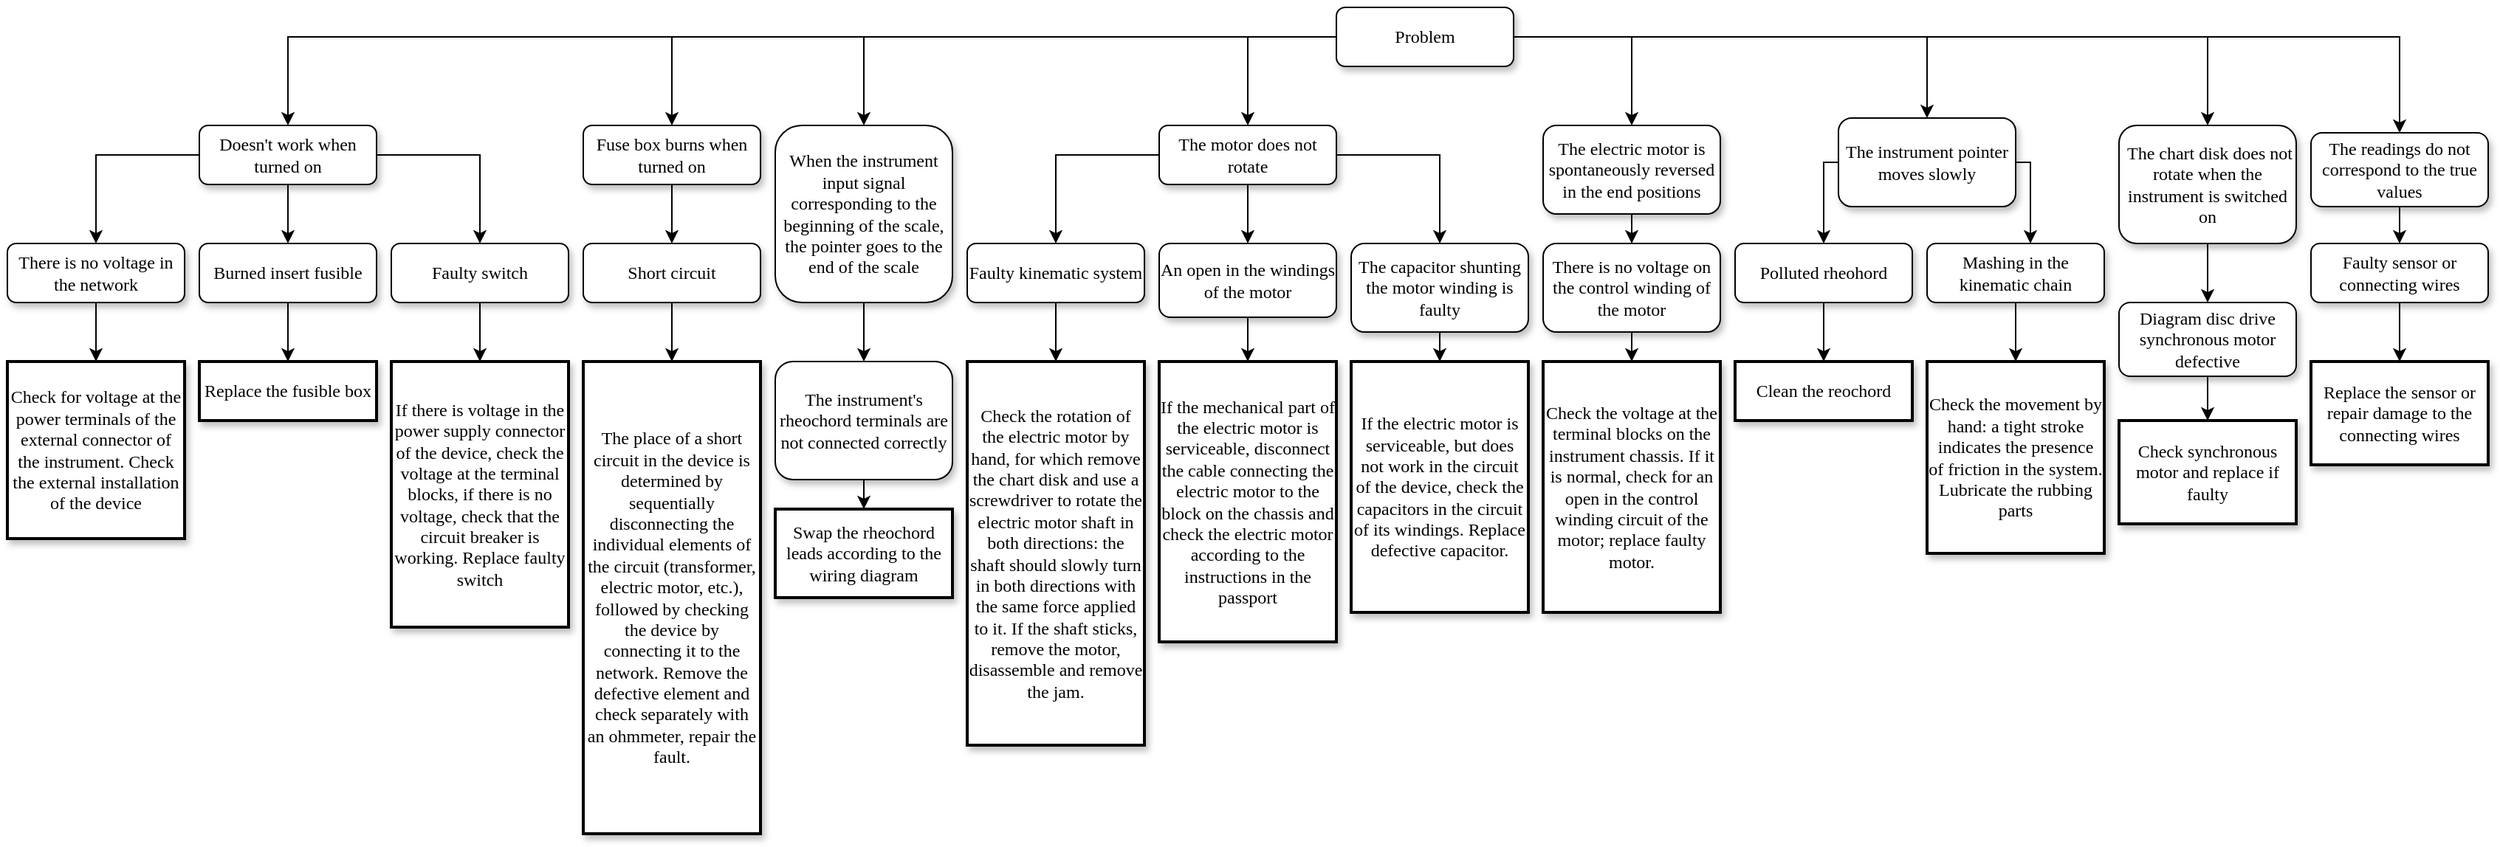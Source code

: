 <mxfile version="12.4.2" type="device" pages="1"><diagram name="Page-1" id="10a91c8b-09ff-31b1-d368-03940ed4cc9e"><mxGraphModel dx="4706" dy="1188" grid="1" gridSize="10" guides="1" tooltips="1" connect="1" arrows="1" fold="1" page="1" pageScale="1" pageWidth="2336" pageHeight="1654" background="#ffffff" math="0" shadow="0"><root><mxCell id="0"/><mxCell id="1" parent="0"/><mxCell id="KYc0nquUfCJFctX2pLSn-3" value="" style="edgeStyle=orthogonalEdgeStyle;rounded=0;orthogonalLoop=1;jettySize=auto;html=1;entryX=0.5;entryY=0;entryDx=0;entryDy=0;" edge="1" parent="1" source="62893188c0fa7362-1" target="62893188c0fa7362-2"><mxGeometry relative="1" as="geometry"><mxPoint x="530" y="80" as="targetPoint"/></mxGeometry></mxCell><mxCell id="KYc0nquUfCJFctX2pLSn-20" value="" style="edgeStyle=orthogonalEdgeStyle;rounded=0;orthogonalLoop=1;jettySize=auto;html=1;" edge="1" parent="1" source="62893188c0fa7362-1" target="KYc0nquUfCJFctX2pLSn-19"><mxGeometry relative="1" as="geometry"><Array as="points"><mxPoint x="450" y="20"/></Array></mxGeometry></mxCell><mxCell id="KYc0nquUfCJFctX2pLSn-34" value="" style="edgeStyle=orthogonalEdgeStyle;rounded=0;orthogonalLoop=1;jettySize=auto;html=1;entryX=0.5;entryY=0;entryDx=0;entryDy=0;" edge="1" parent="1" source="62893188c0fa7362-1" target="62893188c0fa7362-3"><mxGeometry relative="1" as="geometry"><mxPoint x="700" y="120" as="targetPoint"/><Array as="points"><mxPoint x="580" y="20"/></Array></mxGeometry></mxCell><mxCell id="KYc0nquUfCJFctX2pLSn-36" value="" style="edgeStyle=orthogonalEdgeStyle;rounded=0;orthogonalLoop=1;jettySize=auto;html=1;" edge="1" parent="1" source="62893188c0fa7362-1" target="KYc0nquUfCJFctX2pLSn-35"><mxGeometry relative="1" as="geometry"><Array as="points"><mxPoint x="840" y="20"/></Array></mxGeometry></mxCell><mxCell id="KYc0nquUfCJFctX2pLSn-56" style="edgeStyle=orthogonalEdgeStyle;rounded=0;orthogonalLoop=1;jettySize=auto;html=1;entryX=0.5;entryY=0;entryDx=0;entryDy=0;" edge="1" parent="1" source="62893188c0fa7362-1" target="KYc0nquUfCJFctX2pLSn-55"><mxGeometry relative="1" as="geometry"><Array as="points"><mxPoint x="1100" y="20"/></Array></mxGeometry></mxCell><mxCell id="KYc0nquUfCJFctX2pLSn-64" style="edgeStyle=orthogonalEdgeStyle;rounded=0;orthogonalLoop=1;jettySize=auto;html=1;entryX=0.5;entryY=0;entryDx=0;entryDy=0;" edge="1" parent="1" source="62893188c0fa7362-1" target="KYc0nquUfCJFctX2pLSn-63"><mxGeometry relative="1" as="geometry"/></mxCell><mxCell id="KYc0nquUfCJFctX2pLSn-76" style="edgeStyle=orthogonalEdgeStyle;rounded=0;orthogonalLoop=1;jettySize=auto;html=1;entryX=0.5;entryY=0;entryDx=0;entryDy=0;" edge="1" parent="1" source="62893188c0fa7362-1" target="KYc0nquUfCJFctX2pLSn-73"><mxGeometry relative="1" as="geometry"/></mxCell><mxCell id="KYc0nquUfCJFctX2pLSn-84" style="edgeStyle=orthogonalEdgeStyle;rounded=0;orthogonalLoop=1;jettySize=auto;html=1;exitX=1;exitY=0.5;exitDx=0;exitDy=0;entryX=0.5;entryY=0;entryDx=0;entryDy=0;" edge="1" parent="1" source="62893188c0fa7362-1" target="KYc0nquUfCJFctX2pLSn-79"><mxGeometry relative="1" as="geometry"/></mxCell><mxCell id="62893188c0fa7362-1" value="Problem" style="whiteSpace=wrap;html=1;rounded=1;shadow=1;labelBackgroundColor=none;strokeWidth=1;fontFamily=Verdana;fontSize=12;align=center;" parent="1" vertex="1"><mxGeometry x="900" width="120" height="40" as="geometry"/></mxCell><mxCell id="KYc0nquUfCJFctX2pLSn-38" value="" style="edgeStyle=orthogonalEdgeStyle;rounded=0;orthogonalLoop=1;jettySize=auto;html=1;" edge="1" parent="1" source="KYc0nquUfCJFctX2pLSn-35" target="KYc0nquUfCJFctX2pLSn-37"><mxGeometry relative="1" as="geometry"><Array as="points"><mxPoint x="710" y="100"/></Array></mxGeometry></mxCell><mxCell id="KYc0nquUfCJFctX2pLSn-40" value="" style="edgeStyle=orthogonalEdgeStyle;rounded=0;orthogonalLoop=1;jettySize=auto;html=1;" edge="1" parent="1" source="KYc0nquUfCJFctX2pLSn-35" target="KYc0nquUfCJFctX2pLSn-39"><mxGeometry relative="1" as="geometry"><Array as="points"><mxPoint x="880" y="100"/></Array></mxGeometry></mxCell><mxCell id="KYc0nquUfCJFctX2pLSn-50" style="edgeStyle=orthogonalEdgeStyle;rounded=0;orthogonalLoop=1;jettySize=auto;html=1;exitX=1;exitY=0.5;exitDx=0;exitDy=0;entryX=0.5;entryY=0;entryDx=0;entryDy=0;" edge="1" parent="1" source="KYc0nquUfCJFctX2pLSn-35" target="KYc0nquUfCJFctX2pLSn-47"><mxGeometry relative="1" as="geometry"/></mxCell><mxCell id="KYc0nquUfCJFctX2pLSn-35" value="The motor does not rotate" style="whiteSpace=wrap;html=1;rounded=1;shadow=1;labelBackgroundColor=none;strokeWidth=1;fontFamily=Verdana;fontSize=12;align=center;" vertex="1" parent="1"><mxGeometry x="780" y="80" width="120" height="40" as="geometry"/></mxCell><mxCell id="KYc0nquUfCJFctX2pLSn-44" style="edgeStyle=orthogonalEdgeStyle;rounded=0;orthogonalLoop=1;jettySize=auto;html=1;entryX=0.5;entryY=0;entryDx=0;entryDy=0;" edge="1" parent="1" source="KYc0nquUfCJFctX2pLSn-39" target="KYc0nquUfCJFctX2pLSn-43"><mxGeometry relative="1" as="geometry"/></mxCell><mxCell id="KYc0nquUfCJFctX2pLSn-39" value="An open in the windings of the motor" style="whiteSpace=wrap;html=1;rounded=1;shadow=1;labelBackgroundColor=none;strokeWidth=1;fontFamily=Verdana;fontSize=12;align=center;" vertex="1" parent="1"><mxGeometry x="780" y="160" width="120" height="50" as="geometry"/></mxCell><mxCell id="KYc0nquUfCJFctX2pLSn-42" style="edgeStyle=orthogonalEdgeStyle;rounded=0;orthogonalLoop=1;jettySize=auto;html=1;entryX=0.5;entryY=0;entryDx=0;entryDy=0;" edge="1" parent="1" source="KYc0nquUfCJFctX2pLSn-37" target="KYc0nquUfCJFctX2pLSn-41"><mxGeometry relative="1" as="geometry"/></mxCell><mxCell id="KYc0nquUfCJFctX2pLSn-37" value="Faulty kinematic system" style="whiteSpace=wrap;html=1;rounded=1;shadow=1;labelBackgroundColor=none;strokeWidth=1;fontFamily=Verdana;fontSize=12;align=center;" vertex="1" parent="1"><mxGeometry x="650" y="160" width="120" height="40" as="geometry"/></mxCell><mxCell id="KYc0nquUfCJFctX2pLSn-22" value="" style="edgeStyle=orthogonalEdgeStyle;rounded=0;orthogonalLoop=1;jettySize=auto;html=1;" edge="1" parent="1" source="KYc0nquUfCJFctX2pLSn-19" target="KYc0nquUfCJFctX2pLSn-21"><mxGeometry relative="1" as="geometry"/></mxCell><mxCell id="KYc0nquUfCJFctX2pLSn-19" value="Fuse box burns when turned on" style="whiteSpace=wrap;html=1;rounded=1;shadow=1;labelBackgroundColor=none;strokeWidth=1;fontFamily=Verdana;fontSize=12;align=center;" vertex="1" parent="1"><mxGeometry x="390" y="80" width="120" height="40" as="geometry"/></mxCell><mxCell id="KYc0nquUfCJFctX2pLSn-24" style="edgeStyle=orthogonalEdgeStyle;rounded=0;orthogonalLoop=1;jettySize=auto;html=1;entryX=0.5;entryY=0;entryDx=0;entryDy=0;" edge="1" parent="1" source="KYc0nquUfCJFctX2pLSn-21" target="KYc0nquUfCJFctX2pLSn-23"><mxGeometry relative="1" as="geometry"/></mxCell><mxCell id="KYc0nquUfCJFctX2pLSn-21" value="Short circuit" style="whiteSpace=wrap;html=1;rounded=1;shadow=1;labelBackgroundColor=none;strokeWidth=1;fontFamily=Verdana;fontSize=12;align=center;" vertex="1" parent="1"><mxGeometry x="390" y="160" width="120" height="40" as="geometry"/></mxCell><mxCell id="KYc0nquUfCJFctX2pLSn-7" value="" style="edgeStyle=orthogonalEdgeStyle;rounded=0;orthogonalLoop=1;jettySize=auto;html=1;" edge="1" parent="1" source="62893188c0fa7362-2" target="KYc0nquUfCJFctX2pLSn-6"><mxGeometry relative="1" as="geometry"><Array as="points"><mxPoint x="60" y="100"/></Array></mxGeometry></mxCell><mxCell id="KYc0nquUfCJFctX2pLSn-10" value="" style="edgeStyle=orthogonalEdgeStyle;rounded=0;orthogonalLoop=1;jettySize=auto;html=1;exitX=0.25;exitY=1;exitDx=0;exitDy=0;" edge="1" parent="1" source="62893188c0fa7362-2" target="KYc0nquUfCJFctX2pLSn-9"><mxGeometry relative="1" as="geometry"><mxPoint x="360" y="170" as="sourcePoint"/><Array as="points"><mxPoint x="190" y="120"/></Array></mxGeometry></mxCell><mxCell id="KYc0nquUfCJFctX2pLSn-14" value="" style="edgeStyle=orthogonalEdgeStyle;rounded=0;orthogonalLoop=1;jettySize=auto;html=1;" edge="1" parent="1" source="62893188c0fa7362-2" target="KYc0nquUfCJFctX2pLSn-13"><mxGeometry relative="1" as="geometry"/></mxCell><mxCell id="62893188c0fa7362-2" value="Doesn't work when turned on" style="whiteSpace=wrap;html=1;rounded=1;shadow=1;labelBackgroundColor=none;strokeWidth=1;fontFamily=Verdana;fontSize=12;align=center;" parent="1" vertex="1"><mxGeometry x="130" y="80" width="120" height="40" as="geometry"/></mxCell><mxCell id="KYc0nquUfCJFctX2pLSn-16" style="edgeStyle=orthogonalEdgeStyle;rounded=0;orthogonalLoop=1;jettySize=auto;html=1;entryX=0.5;entryY=0;entryDx=0;entryDy=0;" edge="1" parent="1" source="KYc0nquUfCJFctX2pLSn-13" target="KYc0nquUfCJFctX2pLSn-15"><mxGeometry relative="1" as="geometry"/></mxCell><mxCell id="KYc0nquUfCJFctX2pLSn-13" value="Faulty switch" style="whiteSpace=wrap;html=1;rounded=1;shadow=1;labelBackgroundColor=none;strokeWidth=1;fontFamily=Verdana;fontSize=12;align=center;" vertex="1" parent="1"><mxGeometry x="260" y="160" width="120" height="40" as="geometry"/></mxCell><mxCell id="KYc0nquUfCJFctX2pLSn-12" style="edgeStyle=orthogonalEdgeStyle;rounded=0;orthogonalLoop=1;jettySize=auto;html=1;" edge="1" parent="1" source="KYc0nquUfCJFctX2pLSn-9" target="KYc0nquUfCJFctX2pLSn-11"><mxGeometry relative="1" as="geometry"/></mxCell><mxCell id="KYc0nquUfCJFctX2pLSn-9" value="Burned insert fusible" style="whiteSpace=wrap;html=1;rounded=1;shadow=1;labelBackgroundColor=none;strokeWidth=1;fontFamily=Verdana;fontSize=12;align=center;" vertex="1" parent="1"><mxGeometry x="130" y="160" width="120" height="40" as="geometry"/></mxCell><mxCell id="KYc0nquUfCJFctX2pLSn-8" value="" style="edgeStyle=orthogonalEdgeStyle;rounded=0;orthogonalLoop=1;jettySize=auto;html=1;" edge="1" parent="1" source="KYc0nquUfCJFctX2pLSn-6" target="62893188c0fa7362-10"><mxGeometry relative="1" as="geometry"/></mxCell><mxCell id="KYc0nquUfCJFctX2pLSn-6" value="There is no voltage in the network" style="whiteSpace=wrap;html=1;rounded=1;shadow=1;labelBackgroundColor=none;strokeWidth=1;fontFamily=Verdana;fontSize=12;align=center;" vertex="1" parent="1"><mxGeometry y="160" width="120" height="40" as="geometry"/></mxCell><mxCell id="KYc0nquUfCJFctX2pLSn-27" value="" style="edgeStyle=orthogonalEdgeStyle;rounded=0;orthogonalLoop=1;jettySize=auto;html=1;" edge="1" parent="1" source="62893188c0fa7362-3" target="KYc0nquUfCJFctX2pLSn-26"><mxGeometry relative="1" as="geometry"/></mxCell><mxCell id="62893188c0fa7362-3" value="When the instrument input signal corresponding to the beginning of the scale, the pointer goes to the end of the scale" style="whiteSpace=wrap;html=1;rounded=1;shadow=1;labelBackgroundColor=none;strokeWidth=1;fontFamily=Verdana;fontSize=12;align=center;" parent="1" vertex="1"><mxGeometry x="520" y="80" width="120" height="120" as="geometry"/></mxCell><mxCell id="KYc0nquUfCJFctX2pLSn-29" style="edgeStyle=orthogonalEdgeStyle;rounded=0;orthogonalLoop=1;jettySize=auto;html=1;exitX=0.5;exitY=1;exitDx=0;exitDy=0;" edge="1" parent="1" source="KYc0nquUfCJFctX2pLSn-26" target="KYc0nquUfCJFctX2pLSn-28"><mxGeometry relative="1" as="geometry"/></mxCell><mxCell id="KYc0nquUfCJFctX2pLSn-26" value="The instrument's rheochord terminals are not connected correctly" style="whiteSpace=wrap;html=1;rounded=1;shadow=1;labelBackgroundColor=none;strokeWidth=1;fontFamily=Verdana;fontSize=12;align=center;" vertex="1" parent="1"><mxGeometry x="520" y="240" width="120" height="80" as="geometry"/></mxCell><mxCell id="62893188c0fa7362-10" value="Check for voltage at the power terminals of the external connector of the instrument. Check the external installation of the device" style="whiteSpace=wrap;html=1;rounded=0;shadow=1;labelBackgroundColor=none;strokeWidth=2;fontFamily=Verdana;fontSize=12;align=center;" parent="1" vertex="1"><mxGeometry y="240" width="120" height="120" as="geometry"/></mxCell><mxCell id="KYc0nquUfCJFctX2pLSn-11" value="Replace the fusible box" style="whiteSpace=wrap;html=1;rounded=0;shadow=1;labelBackgroundColor=none;strokeWidth=2;fontFamily=Verdana;fontSize=12;align=center;" vertex="1" parent="1"><mxGeometry x="130" y="240" width="120" height="40" as="geometry"/></mxCell><mxCell id="KYc0nquUfCJFctX2pLSn-15" value="If there is voltage in the power supply connector of the device, check the voltage at the terminal blocks, if there is no voltage, check that the circuit breaker is working. Replace faulty switch" style="whiteSpace=wrap;html=1;rounded=0;shadow=1;labelBackgroundColor=none;strokeWidth=2;fontFamily=Verdana;fontSize=12;align=center;" vertex="1" parent="1"><mxGeometry x="260" y="240" width="120" height="180" as="geometry"/></mxCell><mxCell id="KYc0nquUfCJFctX2pLSn-23" value="The place of a short circuit in the device is determined by sequentially disconnecting the individual elements of the circuit (transformer, electric motor, etc.), followed by checking the device by connecting it to the network. Remove the defective element and check separately with an ohmmeter, repair the fault." style="whiteSpace=wrap;html=1;rounded=0;shadow=1;labelBackgroundColor=none;strokeWidth=2;fontFamily=Verdana;fontSize=12;align=center;" vertex="1" parent="1"><mxGeometry x="390" y="240" width="120" height="320" as="geometry"/></mxCell><mxCell id="KYc0nquUfCJFctX2pLSn-28" value="Swap the rheochord leads according to the wiring diagram" style="whiteSpace=wrap;html=1;rounded=0;shadow=1;labelBackgroundColor=none;strokeWidth=2;fontFamily=Verdana;fontSize=12;align=center;" vertex="1" parent="1"><mxGeometry x="520" y="340" width="120" height="60" as="geometry"/></mxCell><mxCell id="KYc0nquUfCJFctX2pLSn-41" value="Check the rotation of the electric motor by hand, for which remove the chart disk and use a screwdriver to rotate the electric motor shaft in both directions: the shaft should slowly turn in both directions with the same force applied to it. If the shaft sticks, remove the motor, disassemble and remove the jam." style="whiteSpace=wrap;html=1;rounded=0;shadow=1;labelBackgroundColor=none;strokeWidth=2;fontFamily=Verdana;fontSize=12;align=center;" vertex="1" parent="1"><mxGeometry x="650" y="240" width="120" height="260" as="geometry"/></mxCell><mxCell id="KYc0nquUfCJFctX2pLSn-43" value="If the mechanical part of the electric motor is serviceable, disconnect the cable connecting the electric motor to the block on the chassis and check the electric motor according to the instructions in the passport" style="whiteSpace=wrap;html=1;rounded=0;shadow=1;labelBackgroundColor=none;strokeWidth=2;fontFamily=Verdana;fontSize=12;align=center;" vertex="1" parent="1"><mxGeometry x="780" y="240" width="120" height="190" as="geometry"/></mxCell><mxCell id="KYc0nquUfCJFctX2pLSn-46" style="edgeStyle=orthogonalEdgeStyle;rounded=0;orthogonalLoop=1;jettySize=auto;html=1;entryX=0.5;entryY=0;entryDx=0;entryDy=0;" edge="1" parent="1" source="KYc0nquUfCJFctX2pLSn-47" target="KYc0nquUfCJFctX2pLSn-48"><mxGeometry relative="1" as="geometry"/></mxCell><mxCell id="KYc0nquUfCJFctX2pLSn-47" value="The capacitor shunting the motor winding is faulty" style="whiteSpace=wrap;html=1;rounded=1;shadow=1;labelBackgroundColor=none;strokeWidth=1;fontFamily=Verdana;fontSize=12;align=center;" vertex="1" parent="1"><mxGeometry x="910" y="160" width="120" height="60" as="geometry"/></mxCell><mxCell id="KYc0nquUfCJFctX2pLSn-48" value="If the electric motor is serviceable, but does not work in the circuit of the device, check the capacitors in the circuit of its windings. Replace defective capacitor." style="whiteSpace=wrap;html=1;rounded=0;shadow=1;labelBackgroundColor=none;strokeWidth=2;fontFamily=Verdana;fontSize=12;align=center;" vertex="1" parent="1"><mxGeometry x="910" y="240" width="120" height="170" as="geometry"/></mxCell><mxCell id="KYc0nquUfCJFctX2pLSn-58" value="" style="edgeStyle=orthogonalEdgeStyle;rounded=0;orthogonalLoop=1;jettySize=auto;html=1;" edge="1" parent="1" source="KYc0nquUfCJFctX2pLSn-55" target="KYc0nquUfCJFctX2pLSn-57"><mxGeometry relative="1" as="geometry"/></mxCell><mxCell id="KYc0nquUfCJFctX2pLSn-55" value="The electric motor is spontaneously reversed in the end positions" style="whiteSpace=wrap;html=1;rounded=1;shadow=1;labelBackgroundColor=none;strokeWidth=1;fontFamily=Verdana;fontSize=12;align=center;" vertex="1" parent="1"><mxGeometry x="1040" y="80" width="120" height="60" as="geometry"/></mxCell><mxCell id="KYc0nquUfCJFctX2pLSn-62" style="edgeStyle=orthogonalEdgeStyle;rounded=0;orthogonalLoop=1;jettySize=auto;html=1;exitX=0.5;exitY=1;exitDx=0;exitDy=0;entryX=0.5;entryY=0;entryDx=0;entryDy=0;" edge="1" parent="1" source="KYc0nquUfCJFctX2pLSn-57" target="KYc0nquUfCJFctX2pLSn-61"><mxGeometry relative="1" as="geometry"/></mxCell><mxCell id="KYc0nquUfCJFctX2pLSn-57" value="There is no voltage on the control winding of the motor" style="whiteSpace=wrap;html=1;rounded=1;shadow=1;labelBackgroundColor=none;strokeWidth=1;fontFamily=Verdana;fontSize=12;align=center;" vertex="1" parent="1"><mxGeometry x="1040" y="160" width="120" height="60" as="geometry"/></mxCell><mxCell id="KYc0nquUfCJFctX2pLSn-61" value="Check the voltage at the terminal blocks on the instrument chassis. If it is normal, check for an open in the control winding circuit of the motor; replace faulty motor." style="whiteSpace=wrap;html=1;rounded=0;shadow=1;labelBackgroundColor=none;strokeWidth=2;fontFamily=Verdana;fontSize=12;align=center;" vertex="1" parent="1"><mxGeometry x="1040" y="240" width="120" height="170" as="geometry"/></mxCell><mxCell id="KYc0nquUfCJFctX2pLSn-66" value="" style="edgeStyle=orthogonalEdgeStyle;rounded=0;orthogonalLoop=1;jettySize=auto;html=1;" edge="1" parent="1" source="KYc0nquUfCJFctX2pLSn-63" target="KYc0nquUfCJFctX2pLSn-65"><mxGeometry relative="1" as="geometry"><Array as="points"><mxPoint x="1230" y="105"/></Array></mxGeometry></mxCell><mxCell id="KYc0nquUfCJFctX2pLSn-68" style="edgeStyle=orthogonalEdgeStyle;rounded=0;orthogonalLoop=1;jettySize=auto;html=1;exitX=1;exitY=0.5;exitDx=0;exitDy=0;" edge="1" parent="1" source="KYc0nquUfCJFctX2pLSn-63" target="KYc0nquUfCJFctX2pLSn-67"><mxGeometry relative="1" as="geometry"><Array as="points"><mxPoint x="1370" y="105"/></Array></mxGeometry></mxCell><mxCell id="KYc0nquUfCJFctX2pLSn-63" value="The instrument pointer moves slowly" style="whiteSpace=wrap;html=1;rounded=1;shadow=1;labelBackgroundColor=none;strokeWidth=1;fontFamily=Verdana;fontSize=12;align=center;" vertex="1" parent="1"><mxGeometry x="1240" y="75" width="120" height="60" as="geometry"/></mxCell><mxCell id="KYc0nquUfCJFctX2pLSn-71" style="edgeStyle=orthogonalEdgeStyle;rounded=0;orthogonalLoop=1;jettySize=auto;html=1;" edge="1" parent="1" source="KYc0nquUfCJFctX2pLSn-65" target="KYc0nquUfCJFctX2pLSn-69"><mxGeometry relative="1" as="geometry"/></mxCell><mxCell id="KYc0nquUfCJFctX2pLSn-65" value="Polluted rheohord" style="whiteSpace=wrap;html=1;rounded=1;shadow=1;labelBackgroundColor=none;strokeWidth=1;fontFamily=Verdana;fontSize=12;align=center;" vertex="1" parent="1"><mxGeometry x="1170" y="160" width="120" height="40" as="geometry"/></mxCell><mxCell id="KYc0nquUfCJFctX2pLSn-72" style="edgeStyle=orthogonalEdgeStyle;rounded=0;orthogonalLoop=1;jettySize=auto;html=1;entryX=0.5;entryY=0;entryDx=0;entryDy=0;" edge="1" parent="1" source="KYc0nquUfCJFctX2pLSn-67" target="KYc0nquUfCJFctX2pLSn-70"><mxGeometry relative="1" as="geometry"/></mxCell><mxCell id="KYc0nquUfCJFctX2pLSn-67" value="Mashing in the kinematic chain" style="whiteSpace=wrap;html=1;rounded=1;shadow=1;labelBackgroundColor=none;strokeWidth=1;fontFamily=Verdana;fontSize=12;align=center;" vertex="1" parent="1"><mxGeometry x="1300" y="160" width="120" height="40" as="geometry"/></mxCell><mxCell id="KYc0nquUfCJFctX2pLSn-69" value="Clean the reochord" style="whiteSpace=wrap;html=1;rounded=0;shadow=1;labelBackgroundColor=none;strokeWidth=2;fontFamily=Verdana;fontSize=12;align=center;" vertex="1" parent="1"><mxGeometry x="1170" y="240" width="120" height="40" as="geometry"/></mxCell><mxCell id="KYc0nquUfCJFctX2pLSn-70" value="Check the movement by hand: a tight stroke indicates the presence of friction in the system. Lubricate the rubbing parts" style="whiteSpace=wrap;html=1;rounded=0;shadow=1;labelBackgroundColor=none;strokeWidth=2;fontFamily=Verdana;fontSize=12;align=center;" vertex="1" parent="1"><mxGeometry x="1300" y="240" width="120" height="130" as="geometry"/></mxCell><mxCell id="KYc0nquUfCJFctX2pLSn-75" style="edgeStyle=orthogonalEdgeStyle;rounded=0;orthogonalLoop=1;jettySize=auto;html=1;exitX=0.5;exitY=1;exitDx=0;exitDy=0;entryX=0.5;entryY=0;entryDx=0;entryDy=0;" edge="1" parent="1" source="KYc0nquUfCJFctX2pLSn-73" target="KYc0nquUfCJFctX2pLSn-74"><mxGeometry relative="1" as="geometry"/></mxCell><mxCell id="KYc0nquUfCJFctX2pLSn-73" value="&amp;nbsp;The chart disk does not rotate when the instrument is switched on" style="whiteSpace=wrap;html=1;rounded=1;shadow=1;labelBackgroundColor=none;strokeWidth=1;fontFamily=Verdana;fontSize=12;align=center;" vertex="1" parent="1"><mxGeometry x="1430" y="80" width="120" height="80" as="geometry"/></mxCell><mxCell id="KYc0nquUfCJFctX2pLSn-78" style="edgeStyle=orthogonalEdgeStyle;rounded=0;orthogonalLoop=1;jettySize=auto;html=1;entryX=0.5;entryY=0;entryDx=0;entryDy=0;" edge="1" parent="1" source="KYc0nquUfCJFctX2pLSn-74" target="KYc0nquUfCJFctX2pLSn-77"><mxGeometry relative="1" as="geometry"/></mxCell><mxCell id="KYc0nquUfCJFctX2pLSn-74" value="Diagram disc drive synchronous motor defective" style="whiteSpace=wrap;html=1;rounded=1;shadow=1;labelBackgroundColor=none;strokeWidth=1;fontFamily=Verdana;fontSize=12;align=center;" vertex="1" parent="1"><mxGeometry x="1430" y="200" width="120" height="50" as="geometry"/></mxCell><mxCell id="KYc0nquUfCJFctX2pLSn-77" value="Check synchronous motor and replace if faulty" style="whiteSpace=wrap;html=1;rounded=0;shadow=1;labelBackgroundColor=none;strokeWidth=2;fontFamily=Verdana;fontSize=12;align=center;" vertex="1" parent="1"><mxGeometry x="1430" y="280" width="120" height="70" as="geometry"/></mxCell><mxCell id="KYc0nquUfCJFctX2pLSn-83" style="edgeStyle=orthogonalEdgeStyle;rounded=0;orthogonalLoop=1;jettySize=auto;html=1;entryX=0.5;entryY=0;entryDx=0;entryDy=0;" edge="1" parent="1" source="KYc0nquUfCJFctX2pLSn-79" target="KYc0nquUfCJFctX2pLSn-80"><mxGeometry relative="1" as="geometry"/></mxCell><mxCell id="KYc0nquUfCJFctX2pLSn-79" value="The readings do not correspond to the true values" style="whiteSpace=wrap;html=1;rounded=1;shadow=1;labelBackgroundColor=none;strokeWidth=1;fontFamily=Verdana;fontSize=12;align=center;" vertex="1" parent="1"><mxGeometry x="1560" y="85" width="120" height="50" as="geometry"/></mxCell><mxCell id="KYc0nquUfCJFctX2pLSn-82" style="edgeStyle=orthogonalEdgeStyle;rounded=0;orthogonalLoop=1;jettySize=auto;html=1;entryX=0.5;entryY=0;entryDx=0;entryDy=0;" edge="1" parent="1" source="KYc0nquUfCJFctX2pLSn-80" target="KYc0nquUfCJFctX2pLSn-81"><mxGeometry relative="1" as="geometry"/></mxCell><mxCell id="KYc0nquUfCJFctX2pLSn-80" value="Faulty sensor or connecting wires" style="whiteSpace=wrap;html=1;rounded=1;shadow=1;labelBackgroundColor=none;strokeWidth=1;fontFamily=Verdana;fontSize=12;align=center;" vertex="1" parent="1"><mxGeometry x="1560" y="160" width="120" height="40" as="geometry"/></mxCell><mxCell id="KYc0nquUfCJFctX2pLSn-81" value="Replace the sensor or repair damage to the connecting wires" style="whiteSpace=wrap;html=1;rounded=0;shadow=1;labelBackgroundColor=none;strokeWidth=2;fontFamily=Verdana;fontSize=12;align=center;" vertex="1" parent="1"><mxGeometry x="1560" y="240" width="120" height="70" as="geometry"/></mxCell></root></mxGraphModel></diagram></mxfile>